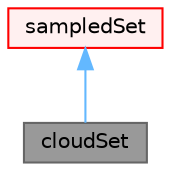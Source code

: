 digraph "cloudSet"
{
 // LATEX_PDF_SIZE
  bgcolor="transparent";
  edge [fontname=Helvetica,fontsize=10,labelfontname=Helvetica,labelfontsize=10];
  node [fontname=Helvetica,fontsize=10,shape=box,height=0.2,width=0.4];
  Node1 [id="Node000001",label="cloudSet",height=0.2,width=0.4,color="gray40", fillcolor="grey60", style="filled", fontcolor="black",tooltip="Samples at arbitrary locations with a volume mesh."];
  Node2 -> Node1 [id="edge1_Node000001_Node000002",dir="back",color="steelblue1",style="solid",tooltip=" "];
  Node2 [id="Node000002",label="sampledSet",height=0.2,width=0.4,color="red", fillcolor="#FFF0F0", style="filled",URL="$classFoam_1_1sampledSet.html",tooltip="Holds list of sampling points which is filled at construction time. Various implementations of this b..."];
}
